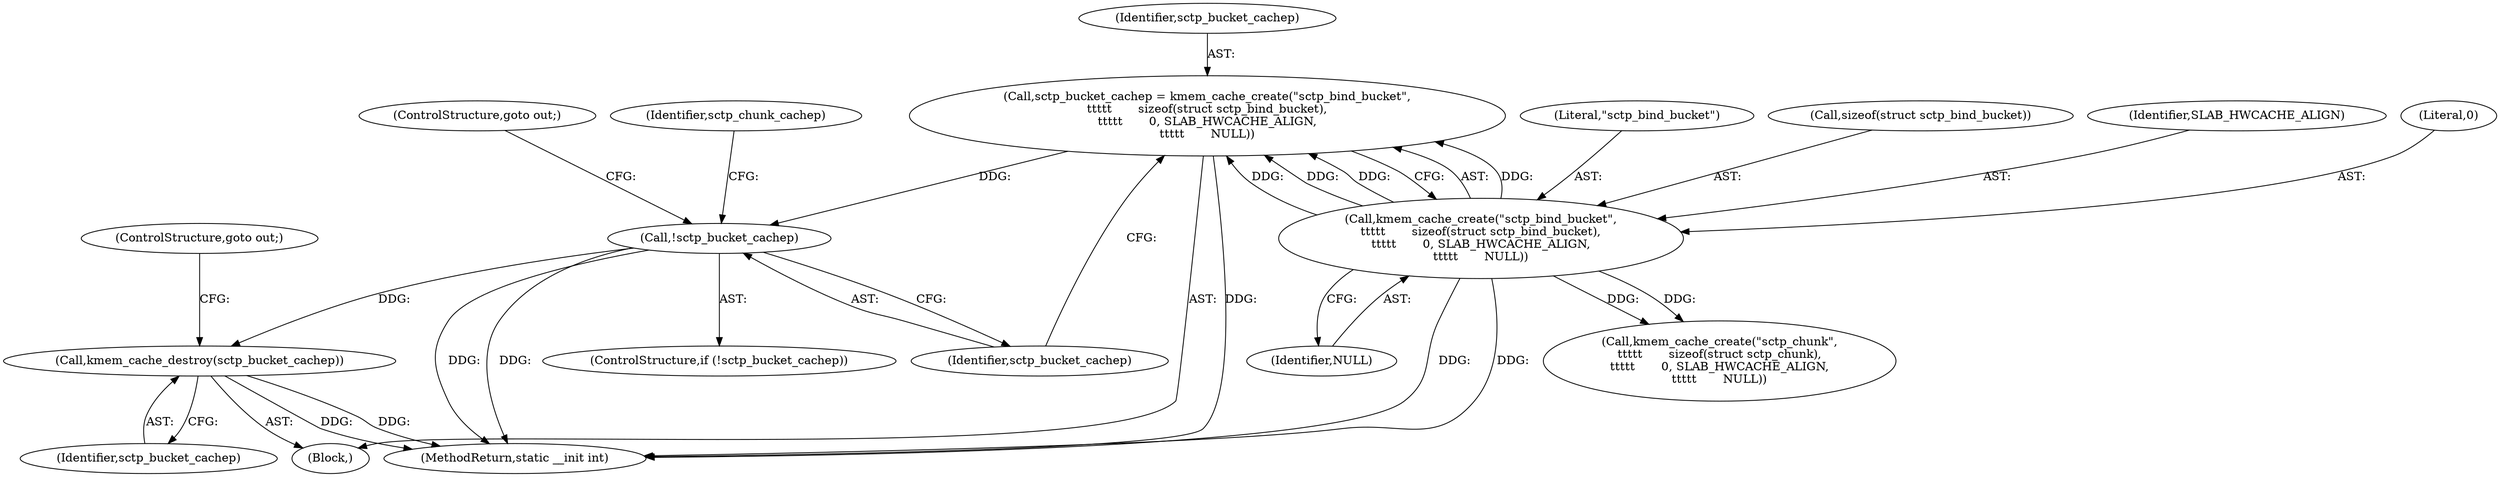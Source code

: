 digraph "0_linux_8e2d61e0aed2b7c4ecb35844fe07e0b2b762dee4_0@API" {
"1000130" [label="(Call,sctp_bucket_cachep = kmem_cache_create(\"sctp_bind_bucket\",\n\t\t\t\t\t       sizeof(struct sctp_bind_bucket),\n\t\t\t\t\t       0, SLAB_HWCACHE_ALIGN,\n\t\t\t\t\t       NULL))"];
"1000132" [label="(Call,kmem_cache_create(\"sctp_bind_bucket\",\n\t\t\t\t\t       sizeof(struct sctp_bind_bucket),\n\t\t\t\t\t       0, SLAB_HWCACHE_ALIGN,\n\t\t\t\t\t       NULL))"];
"1000140" [label="(Call,!sctp_bucket_cachep)"];
"1000584" [label="(Call,kmem_cache_destroy(sctp_bucket_cachep))"];
"1000139" [label="(ControlStructure,if (!sctp_bucket_cachep))"];
"1000585" [label="(Identifier,sctp_bucket_cachep)"];
"1000133" [label="(Literal,\"sctp_bind_bucket\")"];
"1000134" [label="(Call,sizeof(struct sctp_bind_bucket))"];
"1000132" [label="(Call,kmem_cache_create(\"sctp_bind_bucket\",\n\t\t\t\t\t       sizeof(struct sctp_bind_bucket),\n\t\t\t\t\t       0, SLAB_HWCACHE_ALIGN,\n\t\t\t\t\t       NULL))"];
"1000141" [label="(Identifier,sctp_bucket_cachep)"];
"1000131" [label="(Identifier,sctp_bucket_cachep)"];
"1000140" [label="(Call,!sctp_bucket_cachep)"];
"1000145" [label="(Call,kmem_cache_create(\"sctp_chunk\",\n\t\t\t\t\t       sizeof(struct sctp_chunk),\n\t\t\t\t\t       0, SLAB_HWCACHE_ALIGN,\n\t\t\t\t\t       NULL))"];
"1000112" [label="(Block,)"];
"1000584" [label="(Call,kmem_cache_destroy(sctp_bucket_cachep))"];
"1000586" [label="(ControlStructure,goto out;)"];
"1000137" [label="(Identifier,SLAB_HWCACHE_ALIGN)"];
"1000142" [label="(ControlStructure,goto out;)"];
"1000136" [label="(Literal,0)"];
"1000138" [label="(Identifier,NULL)"];
"1000587" [label="(MethodReturn,static __init int)"];
"1000130" [label="(Call,sctp_bucket_cachep = kmem_cache_create(\"sctp_bind_bucket\",\n\t\t\t\t\t       sizeof(struct sctp_bind_bucket),\n\t\t\t\t\t       0, SLAB_HWCACHE_ALIGN,\n\t\t\t\t\t       NULL))"];
"1000144" [label="(Identifier,sctp_chunk_cachep)"];
"1000130" -> "1000112"  [label="AST: "];
"1000130" -> "1000132"  [label="CFG: "];
"1000131" -> "1000130"  [label="AST: "];
"1000132" -> "1000130"  [label="AST: "];
"1000141" -> "1000130"  [label="CFG: "];
"1000130" -> "1000587"  [label="DDG: "];
"1000132" -> "1000130"  [label="DDG: "];
"1000132" -> "1000130"  [label="DDG: "];
"1000132" -> "1000130"  [label="DDG: "];
"1000132" -> "1000130"  [label="DDG: "];
"1000130" -> "1000140"  [label="DDG: "];
"1000132" -> "1000138"  [label="CFG: "];
"1000133" -> "1000132"  [label="AST: "];
"1000134" -> "1000132"  [label="AST: "];
"1000136" -> "1000132"  [label="AST: "];
"1000137" -> "1000132"  [label="AST: "];
"1000138" -> "1000132"  [label="AST: "];
"1000132" -> "1000587"  [label="DDG: "];
"1000132" -> "1000587"  [label="DDG: "];
"1000132" -> "1000145"  [label="DDG: "];
"1000132" -> "1000145"  [label="DDG: "];
"1000140" -> "1000139"  [label="AST: "];
"1000140" -> "1000141"  [label="CFG: "];
"1000141" -> "1000140"  [label="AST: "];
"1000142" -> "1000140"  [label="CFG: "];
"1000144" -> "1000140"  [label="CFG: "];
"1000140" -> "1000587"  [label="DDG: "];
"1000140" -> "1000587"  [label="DDG: "];
"1000140" -> "1000584"  [label="DDG: "];
"1000584" -> "1000112"  [label="AST: "];
"1000584" -> "1000585"  [label="CFG: "];
"1000585" -> "1000584"  [label="AST: "];
"1000586" -> "1000584"  [label="CFG: "];
"1000584" -> "1000587"  [label="DDG: "];
"1000584" -> "1000587"  [label="DDG: "];
}
